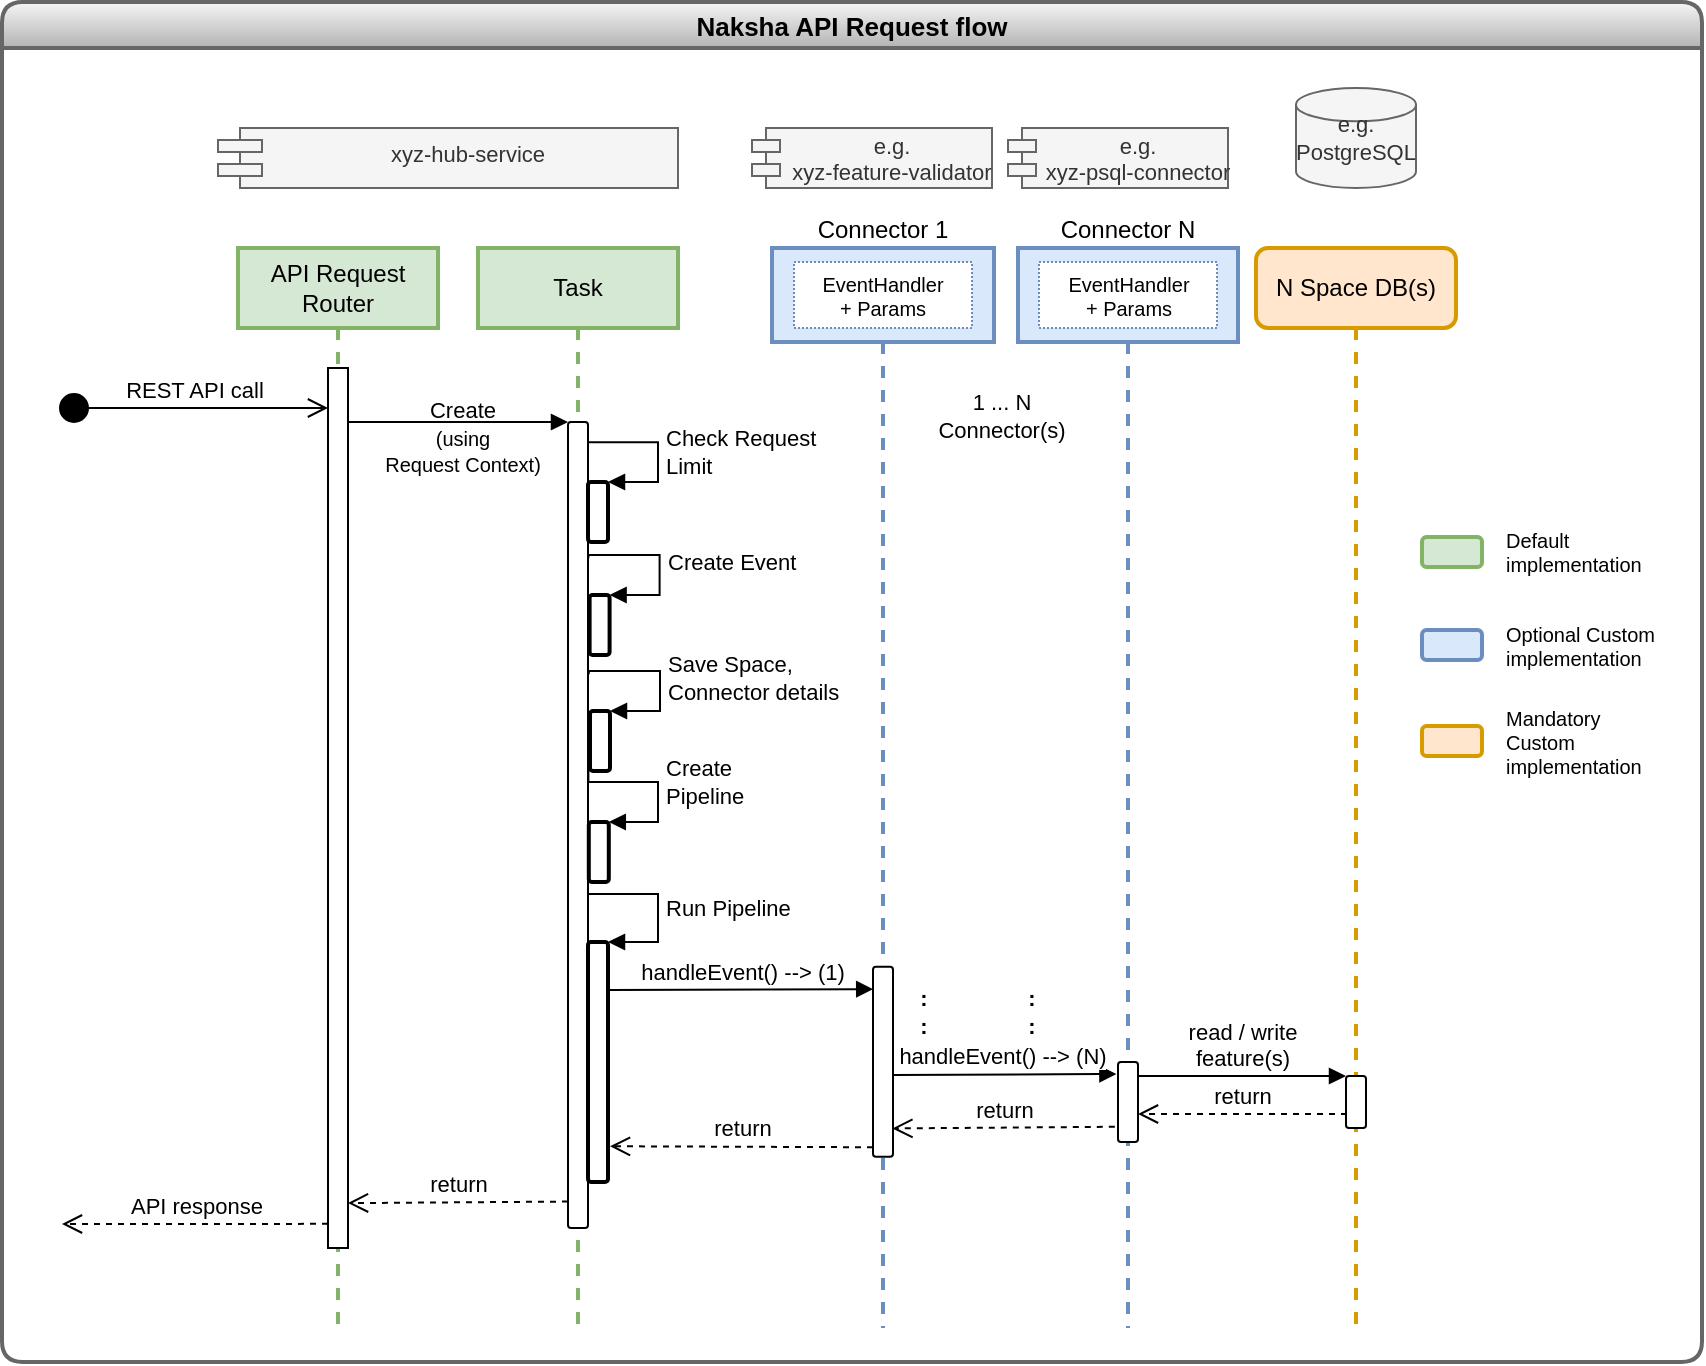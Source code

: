 <mxfile version="16.1.2" type="device"><diagram id="Obo5cB7O04AJ7v5FpMcv" name="Page-1"><mxGraphModel dx="850" dy="562" grid="1" gridSize="10" guides="1" tooltips="1" connect="1" arrows="1" fold="1" page="1" pageScale="1" pageWidth="1169" pageHeight="827" math="0" shadow="0"><root><mxCell id="0"/><mxCell id="1" parent="0"/><mxCell id="FYHCxZDHsHW0RmtBR5TR-3" value="API Request Router" style="shape=umlLifeline;perimeter=lifelinePerimeter;whiteSpace=wrap;html=1;container=1;collapsible=0;recursiveResize=0;outlineConnect=0;fillColor=#d5e8d4;strokeColor=#82b366;strokeWidth=2;" vertex="1" parent="1"><mxGeometry x="188" y="153" width="100" height="540" as="geometry"/></mxCell><mxCell id="FYHCxZDHsHW0RmtBR5TR-4" value="" style="html=1;points=[];perimeter=orthogonalPerimeter;" vertex="1" parent="FYHCxZDHsHW0RmtBR5TR-3"><mxGeometry x="45" y="60" width="10" height="440" as="geometry"/></mxCell><mxCell id="FYHCxZDHsHW0RmtBR5TR-67" value="API response" style="html=1;verticalAlign=bottom;endArrow=open;dashed=1;endSize=8;exitX=0;exitY=0.986;rounded=0;fontSize=11;exitDx=0;exitDy=0;exitPerimeter=0;" edge="1" parent="FYHCxZDHsHW0RmtBR5TR-3"><mxGeometry relative="1" as="geometry"><mxPoint x="-88" y="488" as="targetPoint"/><mxPoint x="45" y="487.928" as="sourcePoint"/></mxGeometry></mxCell><mxCell id="FYHCxZDHsHW0RmtBR5TR-19" value="Task" style="shape=umlLifeline;perimeter=lifelinePerimeter;whiteSpace=wrap;html=1;container=1;collapsible=0;recursiveResize=0;outlineConnect=0;fillColor=#d5e8d4;strokeColor=#82b366;strokeWidth=2;" vertex="1" parent="1"><mxGeometry x="308" y="153" width="100" height="540" as="geometry"/></mxCell><mxCell id="FYHCxZDHsHW0RmtBR5TR-42" value="" style="html=1;points=[];perimeter=orthogonalPerimeter;rounded=1;shadow=0;sketch=0;fontSize=11;strokeColor=#000000;strokeWidth=1;" vertex="1" parent="FYHCxZDHsHW0RmtBR5TR-19"><mxGeometry x="45" y="87" width="10" height="403" as="geometry"/></mxCell><mxCell id="FYHCxZDHsHW0RmtBR5TR-48" value="" style="html=1;points=[];perimeter=orthogonalPerimeter;rounded=1;shadow=0;sketch=0;fontSize=11;strokeColor=#000000;strokeWidth=2;" vertex="1" parent="FYHCxZDHsHW0RmtBR5TR-19"><mxGeometry x="55" y="117" width="10" height="30" as="geometry"/></mxCell><mxCell id="FYHCxZDHsHW0RmtBR5TR-49" value="Check Request&lt;br&gt;Limit" style="edgeStyle=orthogonalEdgeStyle;html=1;align=left;spacingLeft=2;endArrow=block;rounded=0;entryX=1;entryY=0;fontSize=11;exitX=1;exitY=0.025;exitDx=0;exitDy=0;exitPerimeter=0;" edge="1" target="FYHCxZDHsHW0RmtBR5TR-48" parent="FYHCxZDHsHW0RmtBR5TR-19" source="FYHCxZDHsHW0RmtBR5TR-42"><mxGeometry relative="1" as="geometry"><mxPoint x="72" y="97" as="sourcePoint"/><Array as="points"><mxPoint x="90" y="97"/><mxPoint x="90" y="117"/></Array></mxGeometry></mxCell><mxCell id="FYHCxZDHsHW0RmtBR5TR-28" value="N Space DB(s)" style="shape=umlLifeline;perimeter=lifelinePerimeter;whiteSpace=wrap;html=1;container=1;collapsible=0;recursiveResize=0;outlineConnect=0;fillColor=#ffe6cc;strokeColor=#d79b00;strokeWidth=2;rounded=1;" vertex="1" parent="1"><mxGeometry x="697" y="153" width="100" height="540" as="geometry"/></mxCell><mxCell id="FYHCxZDHsHW0RmtBR5TR-34" value="REST API call" style="html=1;verticalAlign=bottom;startArrow=circle;startFill=1;endArrow=open;startSize=6;endSize=8;rounded=0;fontSize=11;" edge="1" parent="1" target="FYHCxZDHsHW0RmtBR5TR-4"><mxGeometry width="80" relative="1" as="geometry"><mxPoint x="98" y="233" as="sourcePoint"/><mxPoint x="228" y="233" as="targetPoint"/></mxGeometry></mxCell><mxCell id="FYHCxZDHsHW0RmtBR5TR-38" value="xyz-hub-service" style="shape=module;align=left;spacingLeft=20;align=center;verticalAlign=top;rounded=1;shadow=0;sketch=0;fontSize=11;strokeColor=#666666;strokeWidth=1;jettyWidth=22;jettyHeight=6;fillColor=#f5f5f5;fontColor=#333333;" vertex="1" parent="1"><mxGeometry x="178" y="93" width="230" height="30" as="geometry"/></mxCell><mxCell id="FYHCxZDHsHW0RmtBR5TR-66" value="return" style="html=1;verticalAlign=bottom;endArrow=open;dashed=1;endSize=8;exitX=0;exitY=0.986;rounded=0;fontSize=11;exitDx=0;exitDy=0;exitPerimeter=0;entryX=1;entryY=0.949;entryDx=0;entryDy=0;entryPerimeter=0;" edge="1" parent="1" target="FYHCxZDHsHW0RmtBR5TR-4"><mxGeometry relative="1" as="geometry"><mxPoint x="258" y="631" as="targetPoint"/><mxPoint x="353" y="629.78" as="sourcePoint"/></mxGeometry></mxCell><mxCell id="FYHCxZDHsHW0RmtBR5TR-68" value="Naksha API Request flow" style="swimlane;rounded=1;shadow=0;sketch=0;fontSize=13;strokeWidth=2;collapsible=0;fillColor=#f5f5f5;gradientColor=#b3b3b3;strokeColor=#666666;" vertex="1" parent="1"><mxGeometry x="70" y="30" width="850" height="680" as="geometry"/></mxCell><mxCell id="FYHCxZDHsHW0RmtBR5TR-69" value="" style="rounded=1;whiteSpace=wrap;html=1;shadow=0;sketch=0;fontSize=13;strokeColor=#82b366;strokeWidth=2;fillColor=#d5e8d4;" vertex="1" parent="FYHCxZDHsHW0RmtBR5TR-68"><mxGeometry x="710" y="267.5" width="30" height="15" as="geometry"/></mxCell><mxCell id="FYHCxZDHsHW0RmtBR5TR-70" value="Default implementation" style="text;html=1;strokeColor=none;fillColor=none;align=left;verticalAlign=middle;whiteSpace=wrap;rounded=0;shadow=0;sketch=0;fontSize=10;" vertex="1" parent="FYHCxZDHsHW0RmtBR5TR-68"><mxGeometry x="750" y="260" width="60" height="30" as="geometry"/></mxCell><mxCell id="FYHCxZDHsHW0RmtBR5TR-71" value="" style="rounded=1;whiteSpace=wrap;html=1;shadow=0;sketch=0;fontSize=13;strokeColor=#6c8ebf;strokeWidth=2;fillColor=#dae8fc;" vertex="1" parent="FYHCxZDHsHW0RmtBR5TR-68"><mxGeometry x="710" y="314" width="30" height="15" as="geometry"/></mxCell><mxCell id="FYHCxZDHsHW0RmtBR5TR-72" value="Optional Custom implementation" style="text;html=1;strokeColor=none;fillColor=none;align=left;verticalAlign=middle;whiteSpace=wrap;rounded=0;shadow=0;sketch=0;fontSize=10;" vertex="1" parent="FYHCxZDHsHW0RmtBR5TR-68"><mxGeometry x="750" y="306.5" width="80" height="30" as="geometry"/></mxCell><mxCell id="FYHCxZDHsHW0RmtBR5TR-73" value="" style="rounded=1;whiteSpace=wrap;html=1;shadow=0;sketch=0;fontSize=13;strokeColor=#d79b00;strokeWidth=2;fillColor=#ffe6cc;" vertex="1" parent="FYHCxZDHsHW0RmtBR5TR-68"><mxGeometry x="710" y="362" width="30" height="15" as="geometry"/></mxCell><mxCell id="FYHCxZDHsHW0RmtBR5TR-74" value="Mandatory Custom implementation" style="text;html=1;strokeColor=none;fillColor=none;align=left;verticalAlign=middle;whiteSpace=wrap;rounded=0;shadow=0;sketch=0;fontSize=10;" vertex="1" parent="FYHCxZDHsHW0RmtBR5TR-68"><mxGeometry x="750" y="354.5" width="80" height="30" as="geometry"/></mxCell><mxCell id="FYHCxZDHsHW0RmtBR5TR-79" value="" style="html=1;points=[];perimeter=orthogonalPerimeter;rounded=1;shadow=0;sketch=0;fontSize=11;strokeColor=#000000;strokeWidth=2;" vertex="1" parent="FYHCxZDHsHW0RmtBR5TR-68"><mxGeometry x="293.8" y="296.5" width="10" height="30" as="geometry"/></mxCell><mxCell id="FYHCxZDHsHW0RmtBR5TR-80" value="Create Event" style="edgeStyle=orthogonalEdgeStyle;html=1;align=left;spacingLeft=2;endArrow=block;rounded=0;entryX=1;entryY=0;fontSize=11;exitX=0.94;exitY=0.067;exitDx=0;exitDy=0;exitPerimeter=0;" edge="1" parent="FYHCxZDHsHW0RmtBR5TR-68" target="FYHCxZDHsHW0RmtBR5TR-79"><mxGeometry relative="1" as="geometry"><mxPoint x="293.2" y="278.091" as="sourcePoint"/><Array as="points"><mxPoint x="292.8" y="276.5"/><mxPoint x="328.8" y="276.5"/><mxPoint x="328.8" y="296.5"/></Array></mxGeometry></mxCell><mxCell id="FYHCxZDHsHW0RmtBR5TR-81" value="" style="html=1;points=[];perimeter=orthogonalPerimeter;rounded=1;shadow=0;sketch=0;fontSize=11;strokeColor=#000000;strokeWidth=2;" vertex="1" parent="FYHCxZDHsHW0RmtBR5TR-68"><mxGeometry x="293.4" y="410" width="10" height="30" as="geometry"/></mxCell><mxCell id="FYHCxZDHsHW0RmtBR5TR-83" value="" style="html=1;points=[];perimeter=orthogonalPerimeter;rounded=1;shadow=0;sketch=0;fontSize=11;strokeColor=#000000;strokeWidth=2;" vertex="1" parent="FYHCxZDHsHW0RmtBR5TR-68"><mxGeometry x="293" y="470" width="10" height="120" as="geometry"/></mxCell><mxCell id="FYHCxZDHsHW0RmtBR5TR-84" value="Run Pipeline&amp;nbsp;" style="edgeStyle=orthogonalEdgeStyle;html=1;align=left;spacingLeft=2;endArrow=block;rounded=0;entryX=1;entryY=0;fontSize=11;exitX=1.02;exitY=0.033;exitDx=0;exitDy=0;exitPerimeter=0;" edge="1" parent="FYHCxZDHsHW0RmtBR5TR-68" target="FYHCxZDHsHW0RmtBR5TR-83"><mxGeometry relative="1" as="geometry"><mxPoint x="292.8" y="446" as="sourcePoint"/><Array as="points"><mxPoint x="328" y="446"/><mxPoint x="328" y="470"/></Array></mxGeometry></mxCell><mxCell id="FYHCxZDHsHW0RmtBR5TR-25" value="Connector 1" style="shape=umlLifeline;perimeter=lifelinePerimeter;whiteSpace=wrap;html=1;container=1;collapsible=0;recursiveResize=0;outlineConnect=0;fillColor=#dae8fc;strokeColor=#6C8EBF;strokeWidth=2;size=47;labelPosition=center;verticalLabelPosition=top;align=center;verticalAlign=bottom;" vertex="1" parent="FYHCxZDHsHW0RmtBR5TR-68"><mxGeometry x="385" y="123" width="111" height="540" as="geometry"/></mxCell><mxCell id="FYHCxZDHsHW0RmtBR5TR-53" value="" style="html=1;points=[];perimeter=orthogonalPerimeter;rounded=1;shadow=0;sketch=0;fontSize=11;strokeColor=#000000;strokeWidth=1;" vertex="1" parent="FYHCxZDHsHW0RmtBR5TR-25"><mxGeometry x="50.5" y="359.37" width="10" height="95" as="geometry"/></mxCell><mxCell id="FYHCxZDHsHW0RmtBR5TR-89" value="EventHandler&lt;br&gt;+ Params" style="rounded=0;whiteSpace=wrap;html=1;shadow=0;sketch=0;fontSize=10;strokeColor=#6C8EBF;strokeWidth=1;dashed=1;dashPattern=1 1;" vertex="1" parent="FYHCxZDHsHW0RmtBR5TR-25"><mxGeometry x="11" y="7" width="89" height="33" as="geometry"/></mxCell><mxCell id="FYHCxZDHsHW0RmtBR5TR-62" value=":&lt;br style=&quot;font-size: 11px;&quot;&gt;:" style="text;html=1;strokeColor=none;fillColor=none;align=center;verticalAlign=middle;whiteSpace=wrap;rounded=0;shadow=0;sketch=0;fontSize=11;fontStyle=1" vertex="1" parent="FYHCxZDHsHW0RmtBR5TR-25"><mxGeometry x="60.5" y="367" width="29.5" height="30" as="geometry"/></mxCell><mxCell id="FYHCxZDHsHW0RmtBR5TR-41" value="e.g.&#10;xyz-feature-validator" style="shape=module;align=center;spacingLeft=20;align=center;verticalAlign=middle;rounded=1;shadow=0;sketch=0;fontSize=11;strokeColor=#666666;strokeWidth=1;jettyWidth=14;jettyHeight=6;fillColor=#f5f5f5;fontColor=#333333;labelPosition=center;verticalLabelPosition=middle;" vertex="1" parent="FYHCxZDHsHW0RmtBR5TR-68"><mxGeometry x="375" y="63" width="120" height="30" as="geometry"/></mxCell><mxCell id="FYHCxZDHsHW0RmtBR5TR-85" value="Connector N" style="shape=umlLifeline;perimeter=lifelinePerimeter;whiteSpace=wrap;html=1;container=1;collapsible=0;recursiveResize=0;outlineConnect=0;fillColor=#dae8fc;strokeColor=#6c8ebf;strokeWidth=2;labelPosition=center;verticalLabelPosition=top;align=center;verticalAlign=bottom;size=47;" vertex="1" parent="FYHCxZDHsHW0RmtBR5TR-68"><mxGeometry x="508" y="123" width="110" height="540" as="geometry"/></mxCell><mxCell id="FYHCxZDHsHW0RmtBR5TR-87" value="" style="html=1;points=[];perimeter=orthogonalPerimeter;rounded=1;shadow=0;sketch=0;fontSize=11;strokeColor=#000000;strokeWidth=1;" vertex="1" parent="FYHCxZDHsHW0RmtBR5TR-85"><mxGeometry x="50" y="407" width="10" height="39.99" as="geometry"/></mxCell><mxCell id="FYHCxZDHsHW0RmtBR5TR-90" value="EventHandler&lt;br&gt;+ Params" style="rounded=0;whiteSpace=wrap;html=1;shadow=0;sketch=0;fontSize=10;strokeColor=#6C8EBF;strokeWidth=1;dashed=1;dashPattern=1 1;" vertex="1" parent="FYHCxZDHsHW0RmtBR5TR-85"><mxGeometry x="10.5" y="7" width="89" height="33" as="geometry"/></mxCell><mxCell id="FYHCxZDHsHW0RmtBR5TR-94" value=":&lt;br style=&quot;font-size: 11px;&quot;&gt;:" style="text;html=1;strokeColor=none;fillColor=none;align=center;verticalAlign=middle;whiteSpace=wrap;rounded=0;shadow=0;sketch=0;fontSize=11;fontStyle=1" vertex="1" parent="FYHCxZDHsHW0RmtBR5TR-85"><mxGeometry x="-8" y="367" width="29.5" height="30" as="geometry"/></mxCell><mxCell id="FYHCxZDHsHW0RmtBR5TR-88" value="e.g.&#10;xyz-psql-connector" style="shape=module;align=center;spacingLeft=20;align=center;verticalAlign=middle;rounded=1;shadow=0;sketch=0;fontSize=11;strokeColor=#666666;strokeWidth=1;jettyWidth=14;jettyHeight=6;fillColor=#f5f5f5;fontColor=#333333;labelPosition=center;verticalLabelPosition=middle;" vertex="1" parent="FYHCxZDHsHW0RmtBR5TR-68"><mxGeometry x="503" y="63" width="110" height="30" as="geometry"/></mxCell><mxCell id="FYHCxZDHsHW0RmtBR5TR-60" value="handleEvent() --&amp;gt; (1)" style="html=1;verticalAlign=bottom;endArrow=block;entryX=0.01;entryY=0.118;rounded=0;fontSize=11;entryDx=0;entryDy=0;entryPerimeter=0;exitX=1.1;exitY=0.2;exitDx=0;exitDy=0;exitPerimeter=0;" edge="1" parent="FYHCxZDHsHW0RmtBR5TR-68" target="FYHCxZDHsHW0RmtBR5TR-53" source="FYHCxZDHsHW0RmtBR5TR-83"><mxGeometry relative="1" as="geometry"><mxPoint x="310" y="494" as="sourcePoint"/></mxGeometry></mxCell><mxCell id="FYHCxZDHsHW0RmtBR5TR-92" value="handleEvent() --&amp;gt; (N)" style="html=1;verticalAlign=bottom;endArrow=block;entryX=-0.08;entryY=0.15;rounded=0;fontSize=11;entryDx=0;entryDy=0;entryPerimeter=0;exitX=1;exitY=0.57;exitDx=0;exitDy=0;exitPerimeter=0;" edge="1" parent="FYHCxZDHsHW0RmtBR5TR-68" source="FYHCxZDHsHW0RmtBR5TR-53" target="FYHCxZDHsHW0RmtBR5TR-87"><mxGeometry x="-0.024" relative="1" as="geometry"><mxPoint x="313.5" y="504.022" as="sourcePoint"/><mxPoint x="445.6" y="503.58" as="targetPoint"/><mxPoint as="offset"/></mxGeometry></mxCell><mxCell id="FYHCxZDHsHW0RmtBR5TR-61" value="return" style="html=1;verticalAlign=bottom;endArrow=open;dashed=1;endSize=8;exitX=-0.16;exitY=0.81;rounded=0;fontSize=11;exitDx=0;exitDy=0;exitPerimeter=0;entryX=0.97;entryY=0.851;entryDx=0;entryDy=0;entryPerimeter=0;" edge="1" parent="FYHCxZDHsHW0RmtBR5TR-68" source="FYHCxZDHsHW0RmtBR5TR-87" target="FYHCxZDHsHW0RmtBR5TR-53"><mxGeometry relative="1" as="geometry"><mxPoint x="350" y="591" as="targetPoint"/><mxPoint x="431" y="591.001" as="sourcePoint"/></mxGeometry></mxCell><mxCell id="FYHCxZDHsHW0RmtBR5TR-55" value="return" style="html=1;verticalAlign=bottom;endArrow=open;dashed=1;endSize=8;exitX=0;exitY=0.95;rounded=0;fontSize=11;entryX=1.1;entryY=0.851;entryDx=0;entryDy=0;entryPerimeter=0;" edge="1" parent="FYHCxZDHsHW0RmtBR5TR-68" source="FYHCxZDHsHW0RmtBR5TR-53" target="FYHCxZDHsHW0RmtBR5TR-83"><mxGeometry relative="1" as="geometry"><mxPoint x="320" y="573" as="targetPoint"/></mxGeometry></mxCell><mxCell id="FYHCxZDHsHW0RmtBR5TR-63" value="" style="html=1;points=[];perimeter=orthogonalPerimeter;rounded=1;shadow=0;sketch=0;fontSize=11;strokeColor=#000000;strokeWidth=1;" vertex="1" parent="FYHCxZDHsHW0RmtBR5TR-68"><mxGeometry x="672" y="537" width="10" height="25.99" as="geometry"/></mxCell><mxCell id="FYHCxZDHsHW0RmtBR5TR-65" value="read / write&lt;br&gt;feature(s)" style="html=1;verticalAlign=bottom;endArrow=block;entryX=0;entryY=0;rounded=0;fontSize=11;" edge="1" parent="FYHCxZDHsHW0RmtBR5TR-68" target="FYHCxZDHsHW0RmtBR5TR-63" source="FYHCxZDHsHW0RmtBR5TR-87"><mxGeometry relative="1" as="geometry"><mxPoint x="570" y="537" as="sourcePoint"/></mxGeometry></mxCell><mxCell id="FYHCxZDHsHW0RmtBR5TR-93" value="return" style="html=1;verticalAlign=bottom;endArrow=open;dashed=1;endSize=8;exitX=0.05;exitY=0.731;rounded=0;fontSize=11;exitDx=0;exitDy=0;exitPerimeter=0;" edge="1" parent="FYHCxZDHsHW0RmtBR5TR-68" source="FYHCxZDHsHW0RmtBR5TR-63" target="FYHCxZDHsHW0RmtBR5TR-87"><mxGeometry relative="1" as="geometry"><mxPoint x="570" y="556" as="targetPoint"/><mxPoint x="566.4" y="572.392" as="sourcePoint"/></mxGeometry></mxCell><mxCell id="FYHCxZDHsHW0RmtBR5TR-97" value="1 ... N&lt;br&gt;Connector(s)" style="text;html=1;strokeColor=none;fillColor=none;align=center;verticalAlign=middle;whiteSpace=wrap;rounded=0;shadow=0;dashed=1;dashPattern=1 1;sketch=0;fontSize=11;fontStyle=0" vertex="1" parent="FYHCxZDHsHW0RmtBR5TR-68"><mxGeometry x="470" y="197" width="60" height="20" as="geometry"/></mxCell><mxCell id="FYHCxZDHsHW0RmtBR5TR-40" value="e.g. PostgreSQL" style="strokeWidth=1;html=1;shape=mxgraph.flowchart.database;whiteSpace=wrap;rounded=1;shadow=0;sketch=0;fontSize=11;fillColor=#f5f5f5;fontColor=#333333;strokeColor=#666666;" vertex="1" parent="FYHCxZDHsHW0RmtBR5TR-68"><mxGeometry x="647" y="43" width="60" height="50" as="geometry"/></mxCell><mxCell id="FYHCxZDHsHW0RmtBR5TR-98" value="" style="html=1;points=[];perimeter=orthogonalPerimeter;rounded=1;shadow=0;sketch=0;fontSize=11;strokeColor=#000000;strokeWidth=2;" vertex="1" parent="FYHCxZDHsHW0RmtBR5TR-68"><mxGeometry x="294" y="354.5" width="10" height="30" as="geometry"/></mxCell><mxCell id="FYHCxZDHsHW0RmtBR5TR-99" value="Save Space,&lt;br&gt;Connector details" style="edgeStyle=orthogonalEdgeStyle;html=1;align=left;spacingLeft=2;endArrow=block;rounded=0;entryX=1;entryY=0;fontSize=11;exitX=0.94;exitY=0.067;exitDx=0;exitDy=0;exitPerimeter=0;" edge="1" parent="FYHCxZDHsHW0RmtBR5TR-68" target="FYHCxZDHsHW0RmtBR5TR-98"><mxGeometry relative="1" as="geometry"><mxPoint x="293.4" y="336.091" as="sourcePoint"/><Array as="points"><mxPoint x="293" y="334.5"/><mxPoint x="329" y="334.5"/><mxPoint x="329" y="354.5"/></Array></mxGeometry></mxCell><mxCell id="FYHCxZDHsHW0RmtBR5TR-82" value="Create&lt;br&gt;Pipeline&amp;nbsp;" style="edgeStyle=orthogonalEdgeStyle;html=1;align=left;spacingLeft=2;endArrow=block;rounded=0;entryX=1;entryY=0;fontSize=11;exitX=1.02;exitY=0.033;exitDx=0;exitDy=0;exitPerimeter=0;" edge="1" parent="1" target="FYHCxZDHsHW0RmtBR5TR-81"><mxGeometry relative="1" as="geometry"><mxPoint x="363.2" y="410.26" as="sourcePoint"/><Array as="points"><mxPoint x="398" y="420"/><mxPoint x="398" y="440"/></Array></mxGeometry></mxCell><mxCell id="FYHCxZDHsHW0RmtBR5TR-43" value="Create&lt;br&gt;&lt;font style=&quot;font-size: 10px&quot;&gt;(using&lt;br&gt;Request Context)&lt;/font&gt;" style="html=1;verticalAlign=bottom;endArrow=block;entryX=0;entryY=0;rounded=0;fontSize=11;labelBackgroundColor=none;" edge="1" target="FYHCxZDHsHW0RmtBR5TR-42" parent="1"><mxGeometry x="0.036" y="-30" relative="1" as="geometry"><mxPoint x="243" y="240.0" as="sourcePoint"/><mxPoint as="offset"/></mxGeometry></mxCell></root></mxGraphModel></diagram></mxfile>